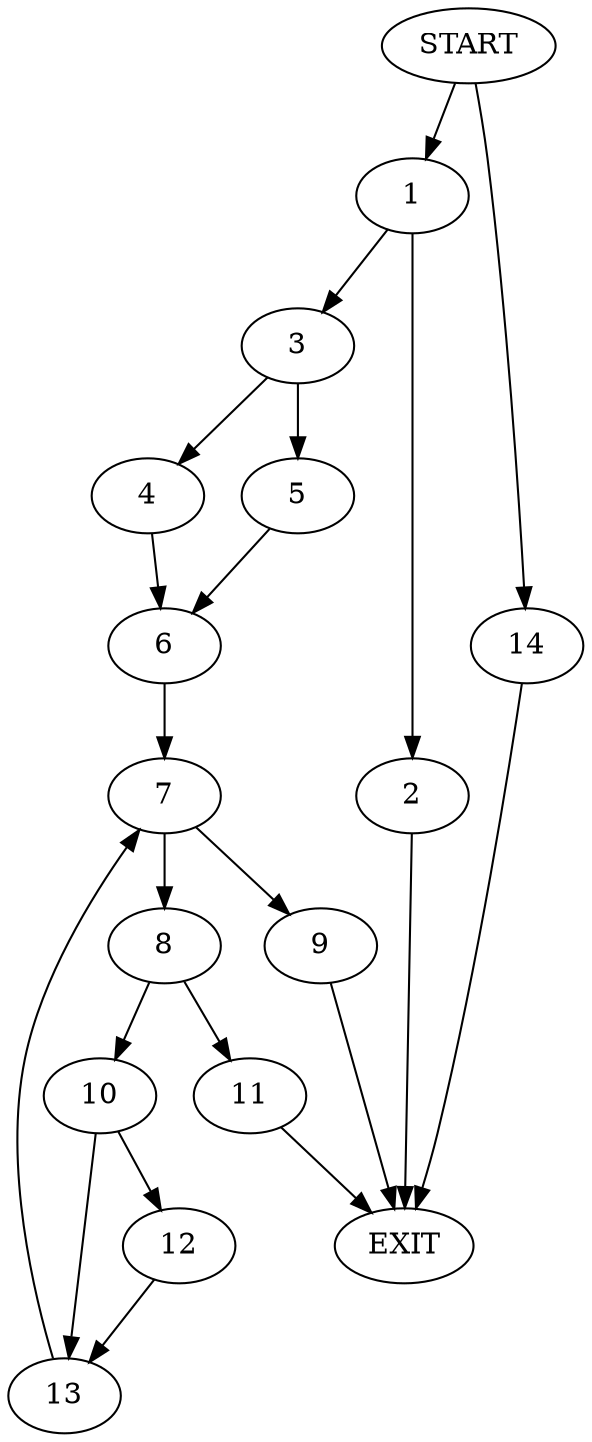 digraph {
0 [label="START"]
15 [label="EXIT"]
0 -> 1
1 -> 2
1 -> 3
3 -> 4
3 -> 5
2 -> 15
5 -> 6
4 -> 6
6 -> 7
7 -> 8
7 -> 9
9 -> 15
8 -> 10
8 -> 11
10 -> 12
10 -> 13
11 -> 15
13 -> 7
12 -> 13
0 -> 14
14 -> 15
}
